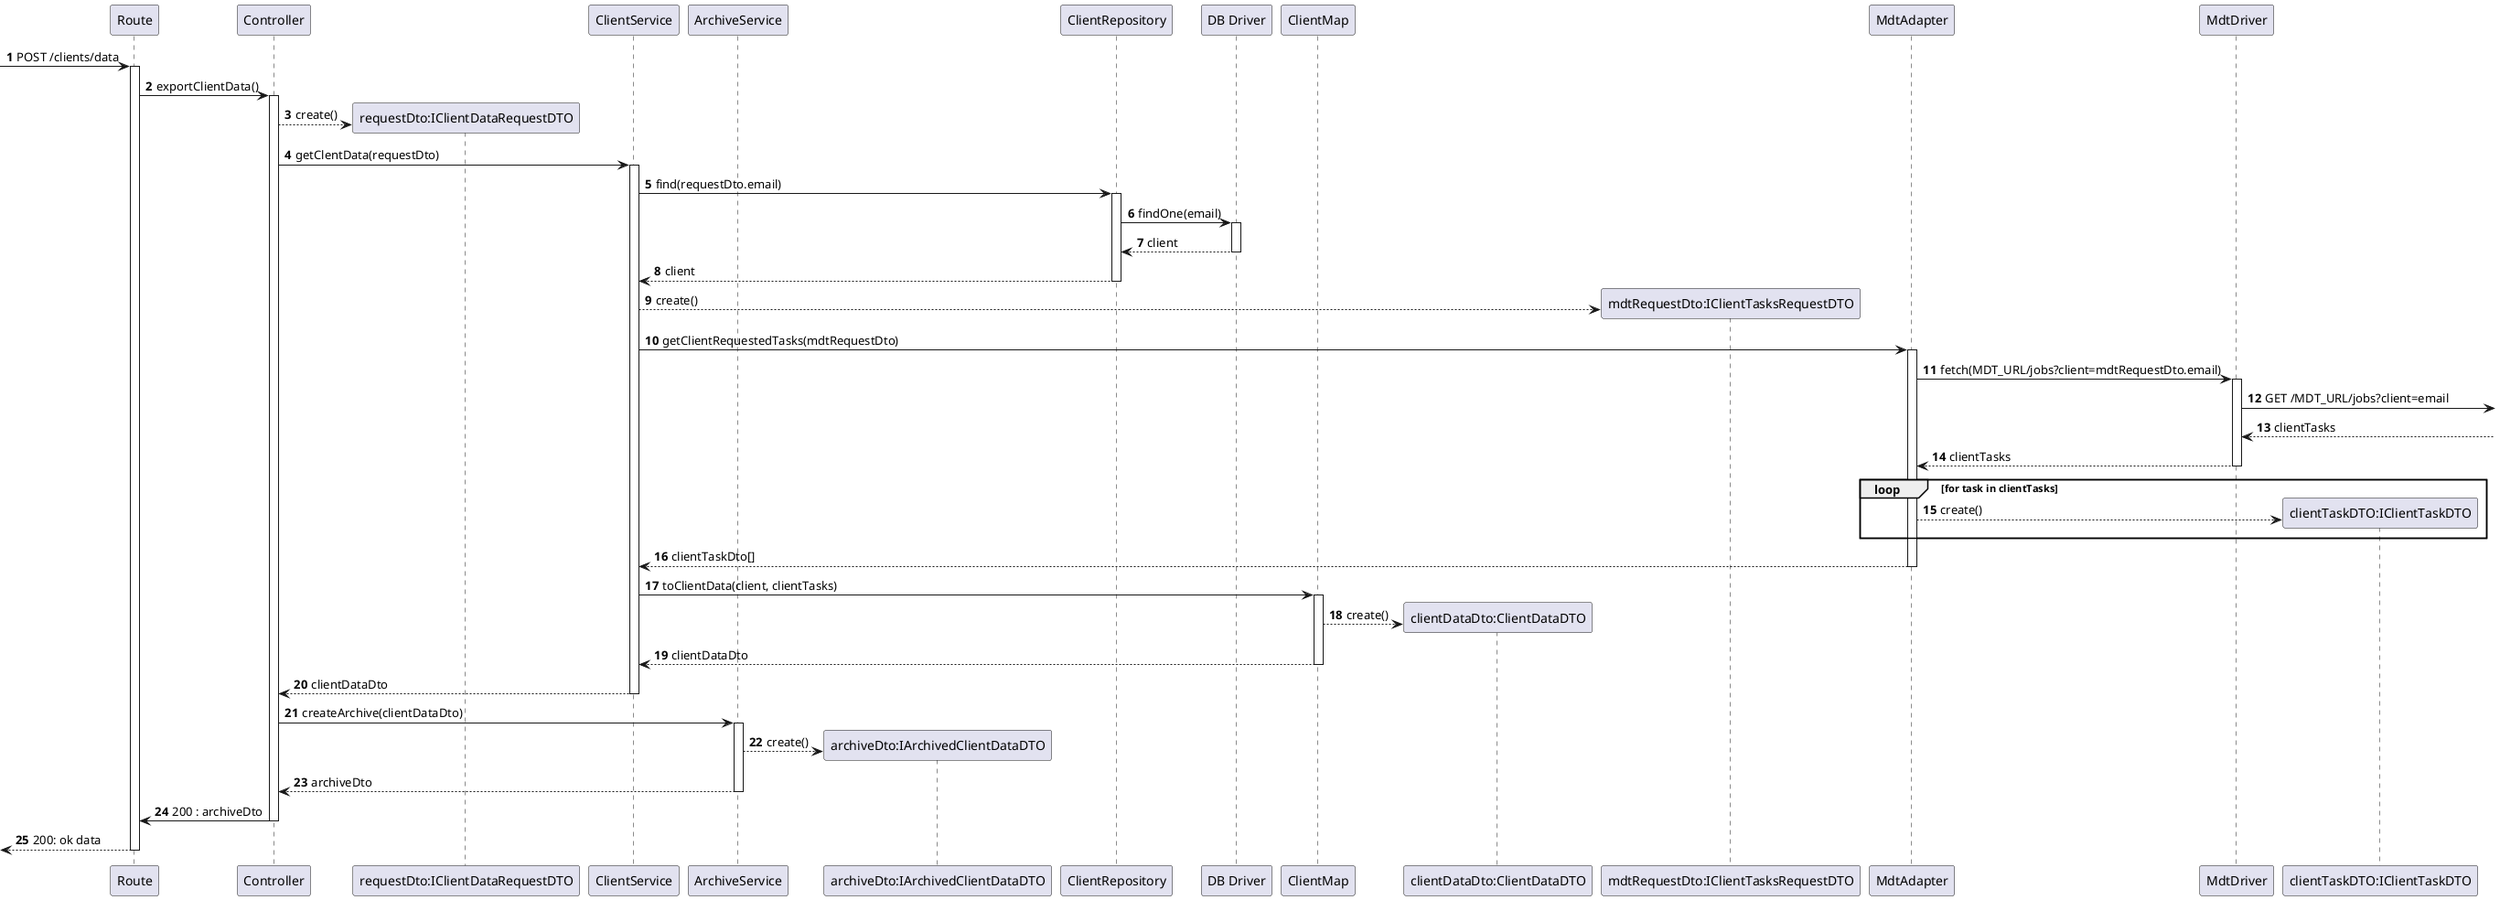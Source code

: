 @startuml
autonumber

participant "Route" as r
participant "Controller" as ctrl

participant "requestDto:IClientDataRequestDTO" as dto_in

participant "ClientService" as svc

participant "ArchiveService" as zip
participant "archiveDto:IArchivedClientDataDTO" as dto_out

participant "ClientRepository" as repo
participant "DB Driver" as db

participant "ClientMap" as mapper
participant "clientDataDto:ClientDataDTO" as dto

participant "mdtRequestDto:IClientTasksRequestDTO" as dto_mdt_in

participant "MdtAdapter" as mdt

participant "MdtDriver" as http

participant "clientTaskDTO:IClientTaskDTO" as dto_mdt_out


[-> r : POST /clients/data
activate r
    r -> ctrl : exportClientData()
    activate ctrl
        ctrl --> dto_in** : create()

        ctrl -> svc : getClentData(requestDto)
        activate svc
            svc -> repo : find(requestDto.email)
            activate repo
                repo -> db : findOne(email)
                activate db
                    db --> repo : client
                deactivate db

                repo --> svc : client
            deactivate repo

            svc --> dto_mdt_in** : create()
            svc -> mdt : getClientRequestedTasks(mdtRequestDto)
            activate mdt
                mdt -> http : fetch(MDT_URL/jobs?client=mdtRequestDto.email)

                activate http
                    http ->] : GET /MDT_URL/jobs?client=email
                    http <--] : clientTasks
                    http --> mdt : clientTasks
                deactivate http

                loop for task in clientTasks
                    mdt --> dto_mdt_out** : create()
                end

                mdt --> svc : clientTaskDto[]
            deactivate mdt

            svc -> mapper : toClientData(client, clientTasks)
            activate mapper
                mapper --> dto** : create()
                mapper --> svc : clientDataDto
            deactivate mapper
            svc --> ctrl : clientDataDto
        deactivate svc

        ctrl -> zip : createArchive(clientDataDto)
        activate zip
            ' ?

            zip --> dto_out** : create()
            zip --> ctrl : archiveDto
        deactivate zip

        ctrl -> r : 200 : archiveDto
    deactivate ctrl

    [<-- r : 200: ok data
deactivate r

@enduml
